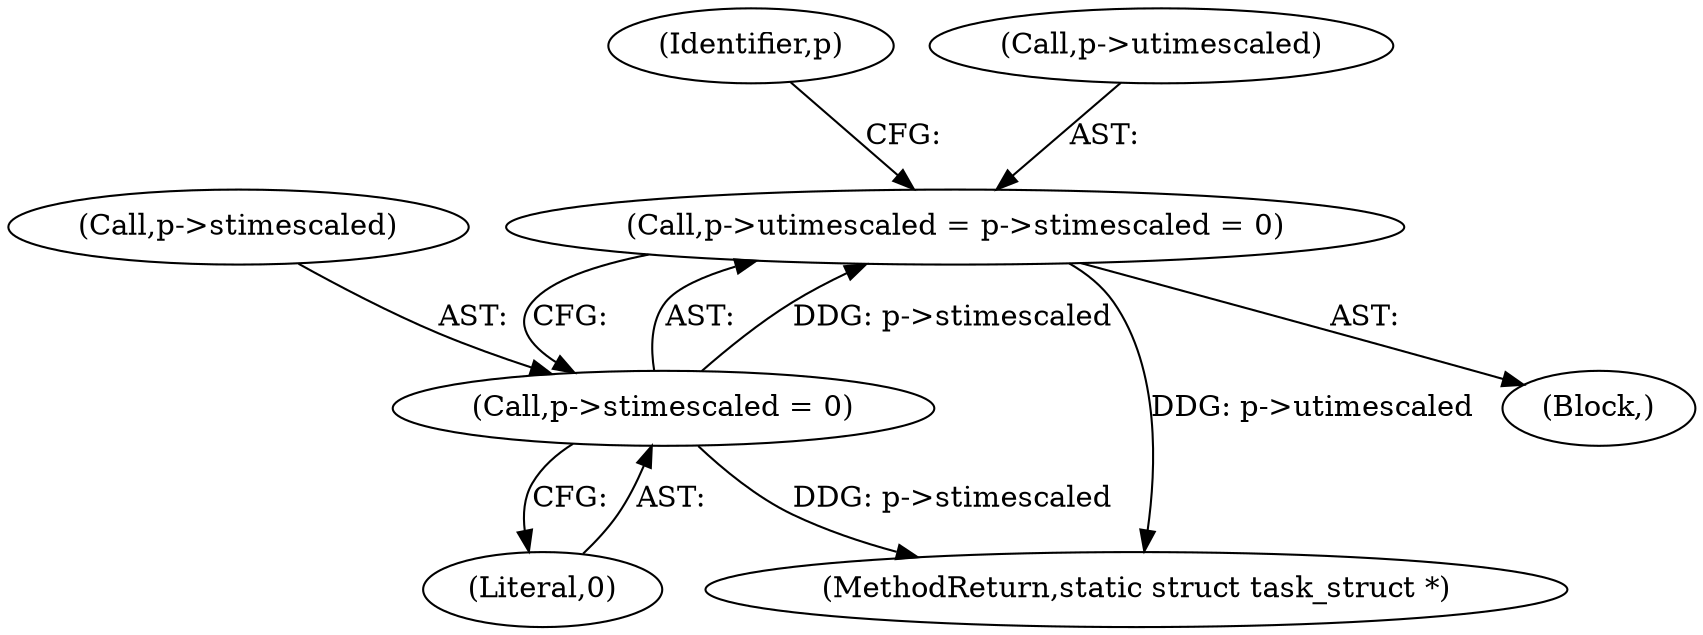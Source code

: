 digraph "0_linux_e66eded8309ebf679d3d3c1f5820d1f2ca332c71_0@pointer" {
"1000374" [label="(Call,p->utimescaled = p->stimescaled = 0)"];
"1000378" [label="(Call,p->stimescaled = 0)"];
"1000374" [label="(Call,p->utimescaled = p->stimescaled = 0)"];
"1000386" [label="(Identifier,p)"];
"1000375" [label="(Call,p->utimescaled)"];
"1000378" [label="(Call,p->stimescaled = 0)"];
"1000382" [label="(Literal,0)"];
"1001227" [label="(MethodReturn,static struct task_struct *)"];
"1000379" [label="(Call,p->stimescaled)"];
"1000127" [label="(Block,)"];
"1000374" -> "1000127"  [label="AST: "];
"1000374" -> "1000378"  [label="CFG: "];
"1000375" -> "1000374"  [label="AST: "];
"1000378" -> "1000374"  [label="AST: "];
"1000386" -> "1000374"  [label="CFG: "];
"1000374" -> "1001227"  [label="DDG: p->utimescaled"];
"1000378" -> "1000374"  [label="DDG: p->stimescaled"];
"1000378" -> "1000382"  [label="CFG: "];
"1000379" -> "1000378"  [label="AST: "];
"1000382" -> "1000378"  [label="AST: "];
"1000378" -> "1001227"  [label="DDG: p->stimescaled"];
}
